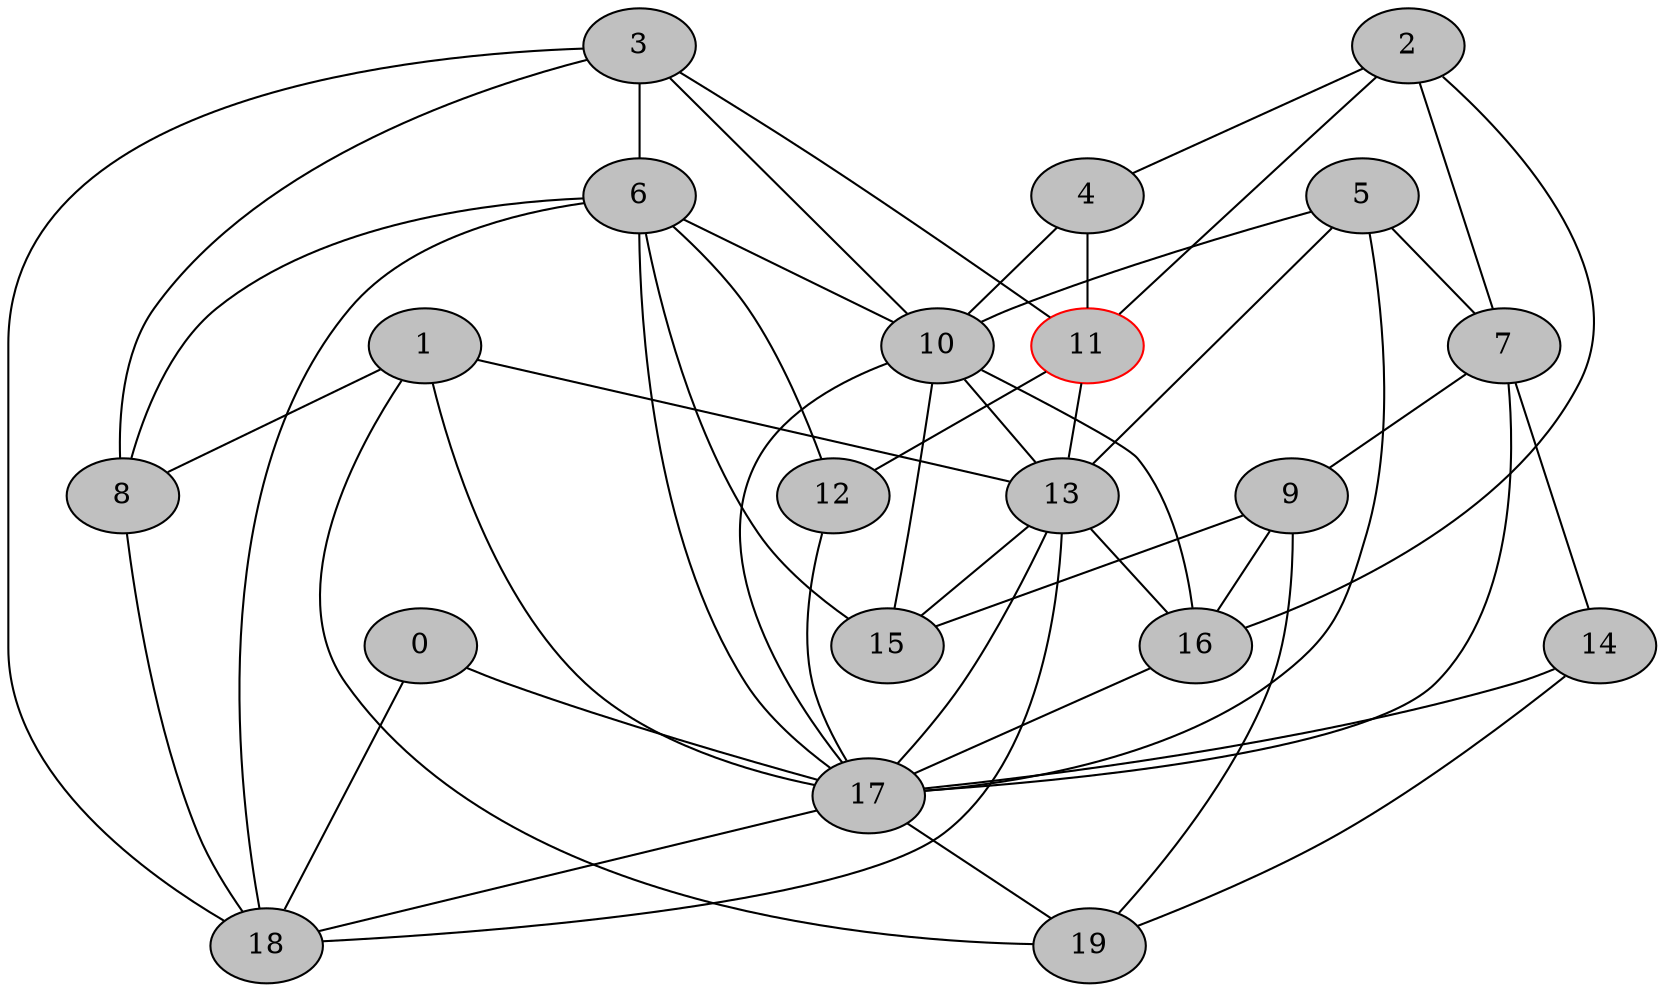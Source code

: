 // network test graph
digraph
{
	0 [fillcolor=gray,style=filled,]
	1 [fillcolor=gray,style=filled,]
	2 [fillcolor=gray,style=filled,]
	3 [fillcolor=gray,style=filled,]
	4 [fillcolor=gray,style=filled,]
	5 [fillcolor=gray,style=filled,]
	6 [fillcolor=gray,style=filled,]
	7 [fillcolor=gray,style=filled,]
	8 [fillcolor=gray,style=filled,]
	9 [fillcolor=gray,style=filled,]
	10 [fillcolor=gray,style=filled,]
	11 [fillcolor=gray,style=filled,color=red,]
	12 [fillcolor=gray,style=filled,]
	13 [fillcolor=gray,style=filled,]
	14 [fillcolor=gray,style=filled,]
	15 [fillcolor=gray,style=filled,]
	16 [fillcolor=gray,style=filled,]
	17 [fillcolor=gray,style=filled,]
	18 [fillcolor=gray,style=filled,]
	19 [fillcolor=gray,style=filled,]
	0 -> 17 [dir=none]
	0 -> 18 [dir=none]
	1 -> 8 [dir=none]
	1 -> 13 [dir=none]
	1 -> 17 [dir=none]
	1 -> 19 [dir=none]
	2 -> 4 [dir=none]
	2 -> 7 [dir=none]
	2 -> 11 [dir=none]
	2 -> 16 [dir=none]
	3 -> 6 [dir=none]
	3 -> 8 [dir=none]
	3 -> 10 [dir=none]
	3 -> 11 [dir=none]
	3 -> 18 [dir=none]
	4 -> 10 [dir=none]
	4 -> 11 [dir=none]
	5 -> 7 [dir=none]
	5 -> 10 [dir=none]
	5 -> 13 [dir=none]
	5 -> 17 [dir=none]
	6 -> 8 [dir=none]
	6 -> 10 [dir=none]
	6 -> 12 [dir=none]
	6 -> 15 [dir=none]
	6 -> 17 [dir=none]
	6 -> 18 [dir=none]
	7 -> 9 [dir=none]
	7 -> 14 [dir=none]
	7 -> 17 [dir=none]
	8 -> 18 [dir=none]
	9 -> 15 [dir=none]
	9 -> 16 [dir=none]
	9 -> 19 [dir=none]
	10 -> 13 [dir=none]
	10 -> 15 [dir=none]
	10 -> 16 [dir=none]
	10 -> 17 [dir=none]
	11 -> 12 [dir=none]
	11 -> 13 [dir=none]
	12 -> 17 [dir=none]
	13 -> 15 [dir=none]
	13 -> 16 [dir=none]
	13 -> 17 [dir=none]
	13 -> 18 [dir=none]
	14 -> 17 [dir=none]
	14 -> 19 [dir=none]
	16 -> 17 [dir=none]
	17 -> 18 [dir=none]
	17 -> 19 [dir=none]
}